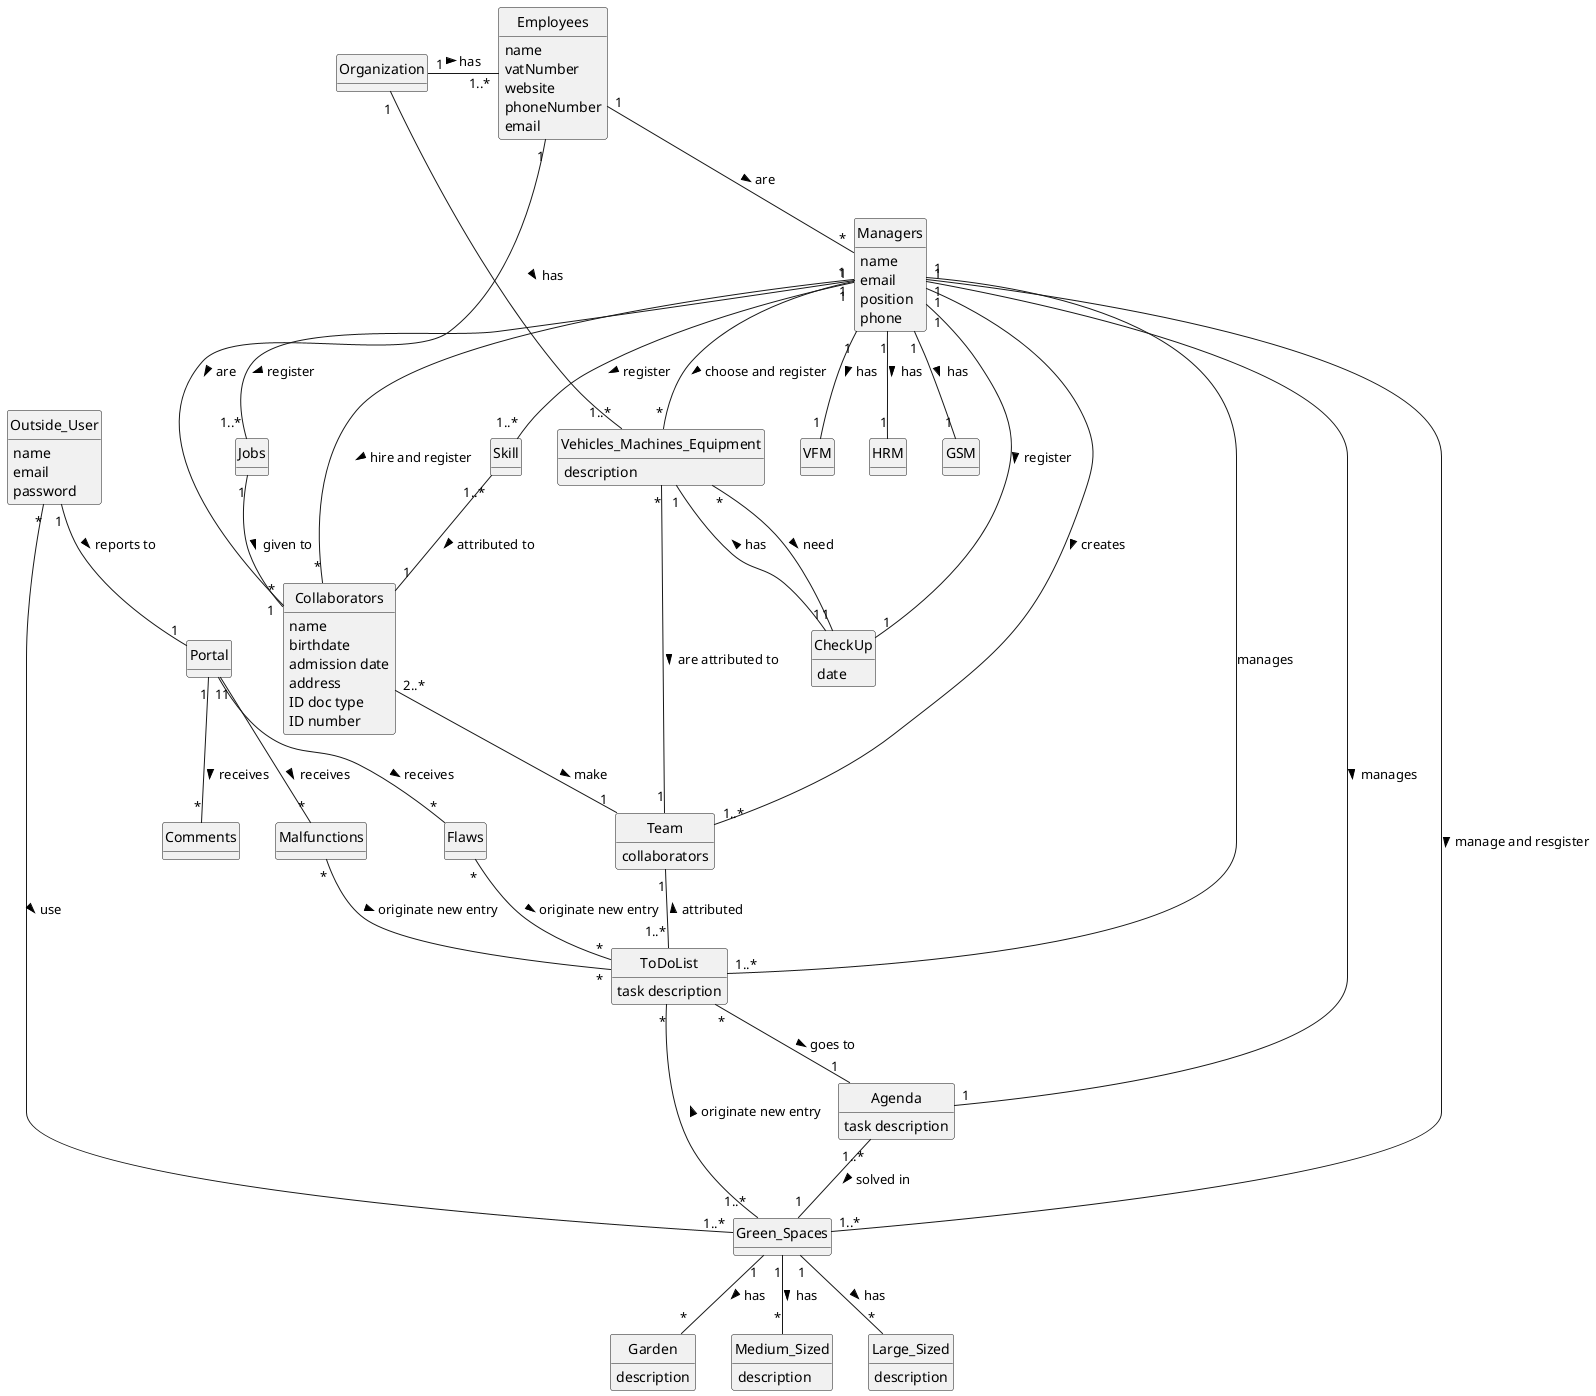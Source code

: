 @startuml
skinparam monochrome true
skinparam packageStyle rectangle
skinparam shadowing false
'skinparam linetype ortho
'left to right direction
skinparam classAttributeIconSize 0
hide circle
hide methods
class Outside_User{
    name
    email
    password
}
class Portal{}
class Malfunctions{}
class Flaws{}
class Comments{}
class Agenda{
    task description
}
class Garden{
    description
}
class Medium_Sized{
    description
}
class Large_Sized{
    description
}
class Vehicles_Machines_Equipment{
    description
}
class VFM{}
class HRM{}
class GSM{}
class Green_Spaces{

}
class Team{
    collaborators
}

class Collaborators{
    name
    birthdate
    admission date
    address
    contact info (mobile and email)
    ID doc type
    ID number
}
class Employees {
    name
    vatNumber
    website
    phoneNumber
    email
}

class ToDoList {
    task description
}

class Managers {
    name
    email
    position
    phone
}
class Organization{}
class CheckUp{
    date
}
class Skill{}
class Jobs{}

Organization "1" - "1..*" Employees : has >
Organization "1"- "1..*"Vehicles_Machines_Equipment: has >
Employees "1" -- "*" Collaborators: are >
Employees "1" -- "*" Managers : are >
Managers "1" -- "1"GSM: has >
Managers "1" -- "1"HRM: has >
Managers "1" -- "1"VFM: has >
Managers "1" -- "1..*"Team: creates >
Managers "1"-- "1..*"Green_Spaces: manage and resgister >
Managers "1"-- "*"Collaborators: hire and register >
Managers "1"-- "*"Vehicles_Machines_Equipment: choose and register >
Managers "1" -- "1..*" Skill: register >
Managers "1" -- "1..*" Jobs: register >
Managers "1" -- "1" Agenda: manages >
Managers "1" -- "1..*" ToDoList: manages
Skill "1..*" -- "1"Collaborators: attributed to >
Jobs "1" -- "1"Collaborators: given to >
Vehicles_Machines_Equipment "*" -- "1"Team: are attributed to >
Vehicles_Machines_Equipment "*" -- "1" CheckUp: need >
Green_Spaces"1" -- "*" Garden: has >
Green_Spaces "1" -- "*" Medium_Sized: has >
Green_Spaces "1" -- "*" Large_Sized: has >
Green_Spaces "1..*" -- "*" ToDoList : originate new entry >
Collaborators "2..*"-- "1"Team : make >
Team"1" -- "1..*"ToDoList : attributed <
Agenda "1..*"-- "1" Green_Spaces: solved in >
ToDoList "*" -- "1"Agenda : goes to >
Portal "1" -- "*"Malfunctions: receives >
Portal "1" -- "*"Flaws: receives >
Portal "1" -- "*"Comments: receives >
Outside_User "1" -- "1" Portal : reports to >
Outside_User "*" -- "1..*"Green_Spaces: use >
Malfunctions "*"-- "*"ToDoList: originate new entry >
Flaws "*" -- "*" ToDoList : originate new entry >
Managers "1" -- "1" CheckUp: register >
CheckUp "1" -- "1" Vehicles_Machines_Equipment: has >

@enduml